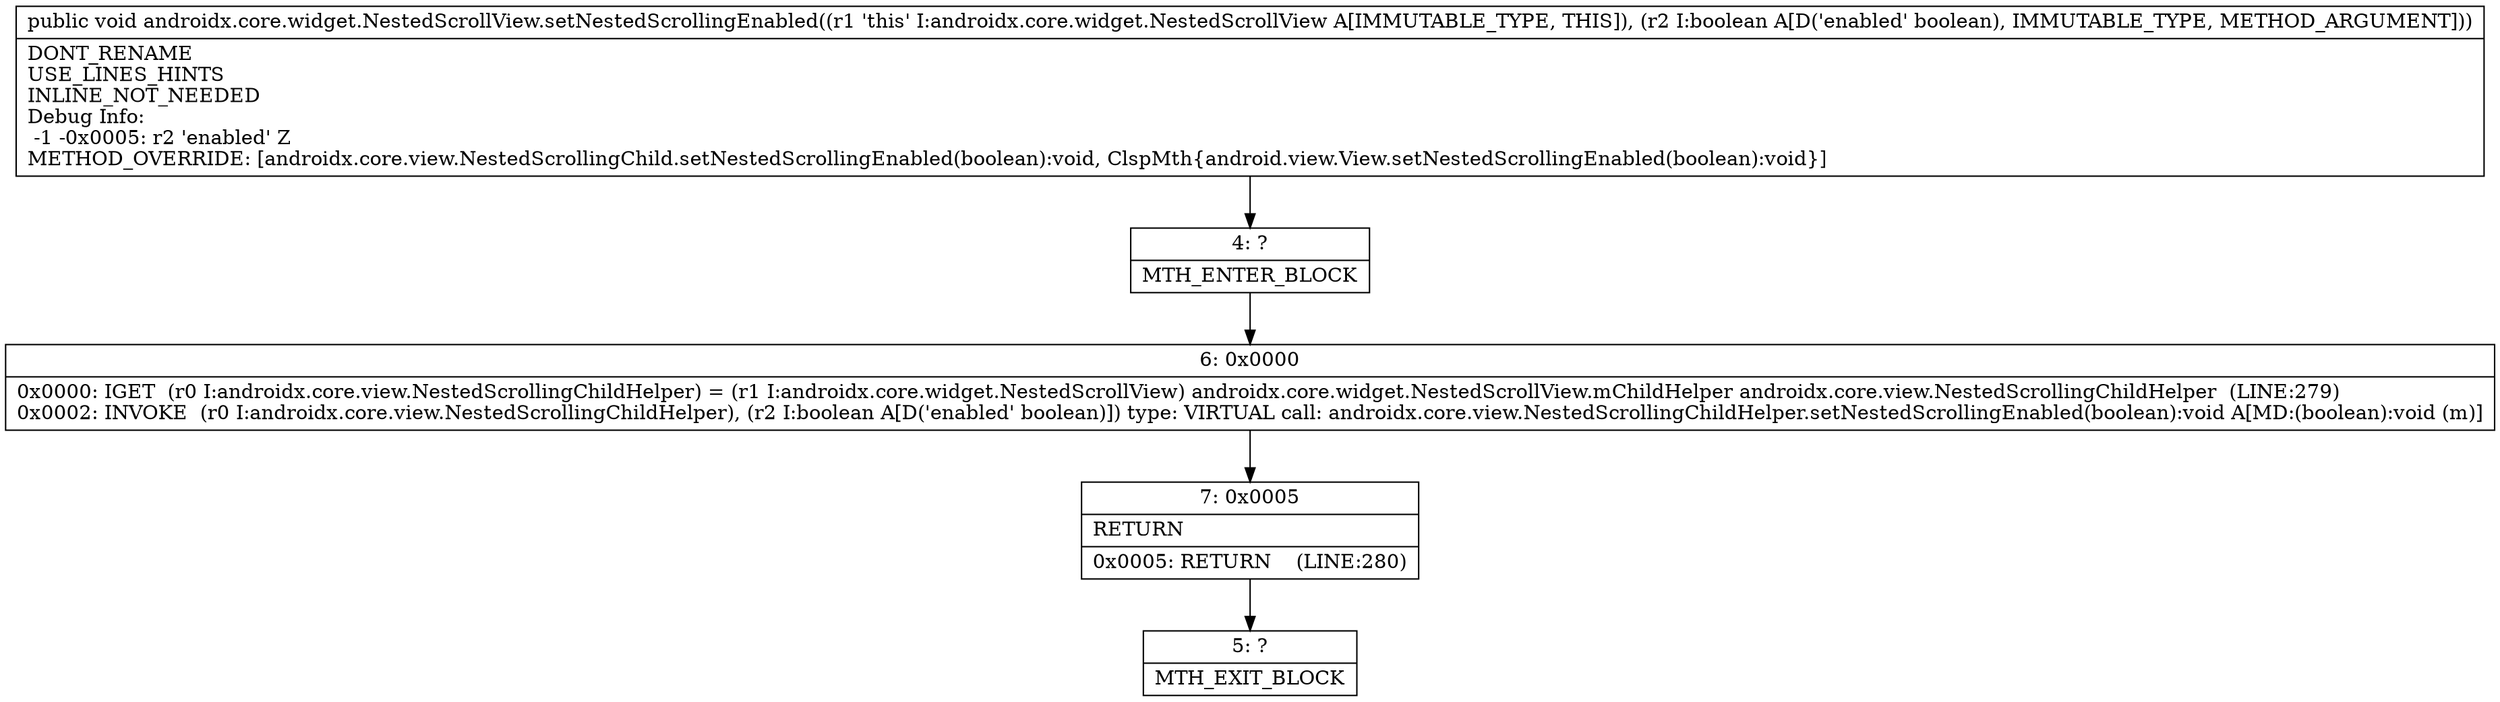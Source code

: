 digraph "CFG forandroidx.core.widget.NestedScrollView.setNestedScrollingEnabled(Z)V" {
Node_4 [shape=record,label="{4\:\ ?|MTH_ENTER_BLOCK\l}"];
Node_6 [shape=record,label="{6\:\ 0x0000|0x0000: IGET  (r0 I:androidx.core.view.NestedScrollingChildHelper) = (r1 I:androidx.core.widget.NestedScrollView) androidx.core.widget.NestedScrollView.mChildHelper androidx.core.view.NestedScrollingChildHelper  (LINE:279)\l0x0002: INVOKE  (r0 I:androidx.core.view.NestedScrollingChildHelper), (r2 I:boolean A[D('enabled' boolean)]) type: VIRTUAL call: androidx.core.view.NestedScrollingChildHelper.setNestedScrollingEnabled(boolean):void A[MD:(boolean):void (m)]\l}"];
Node_7 [shape=record,label="{7\:\ 0x0005|RETURN\l|0x0005: RETURN    (LINE:280)\l}"];
Node_5 [shape=record,label="{5\:\ ?|MTH_EXIT_BLOCK\l}"];
MethodNode[shape=record,label="{public void androidx.core.widget.NestedScrollView.setNestedScrollingEnabled((r1 'this' I:androidx.core.widget.NestedScrollView A[IMMUTABLE_TYPE, THIS]), (r2 I:boolean A[D('enabled' boolean), IMMUTABLE_TYPE, METHOD_ARGUMENT]))  | DONT_RENAME\lUSE_LINES_HINTS\lINLINE_NOT_NEEDED\lDebug Info:\l  \-1 \-0x0005: r2 'enabled' Z\lMETHOD_OVERRIDE: [androidx.core.view.NestedScrollingChild.setNestedScrollingEnabled(boolean):void, ClspMth\{android.view.View.setNestedScrollingEnabled(boolean):void\}]\l}"];
MethodNode -> Node_4;Node_4 -> Node_6;
Node_6 -> Node_7;
Node_7 -> Node_5;
}

